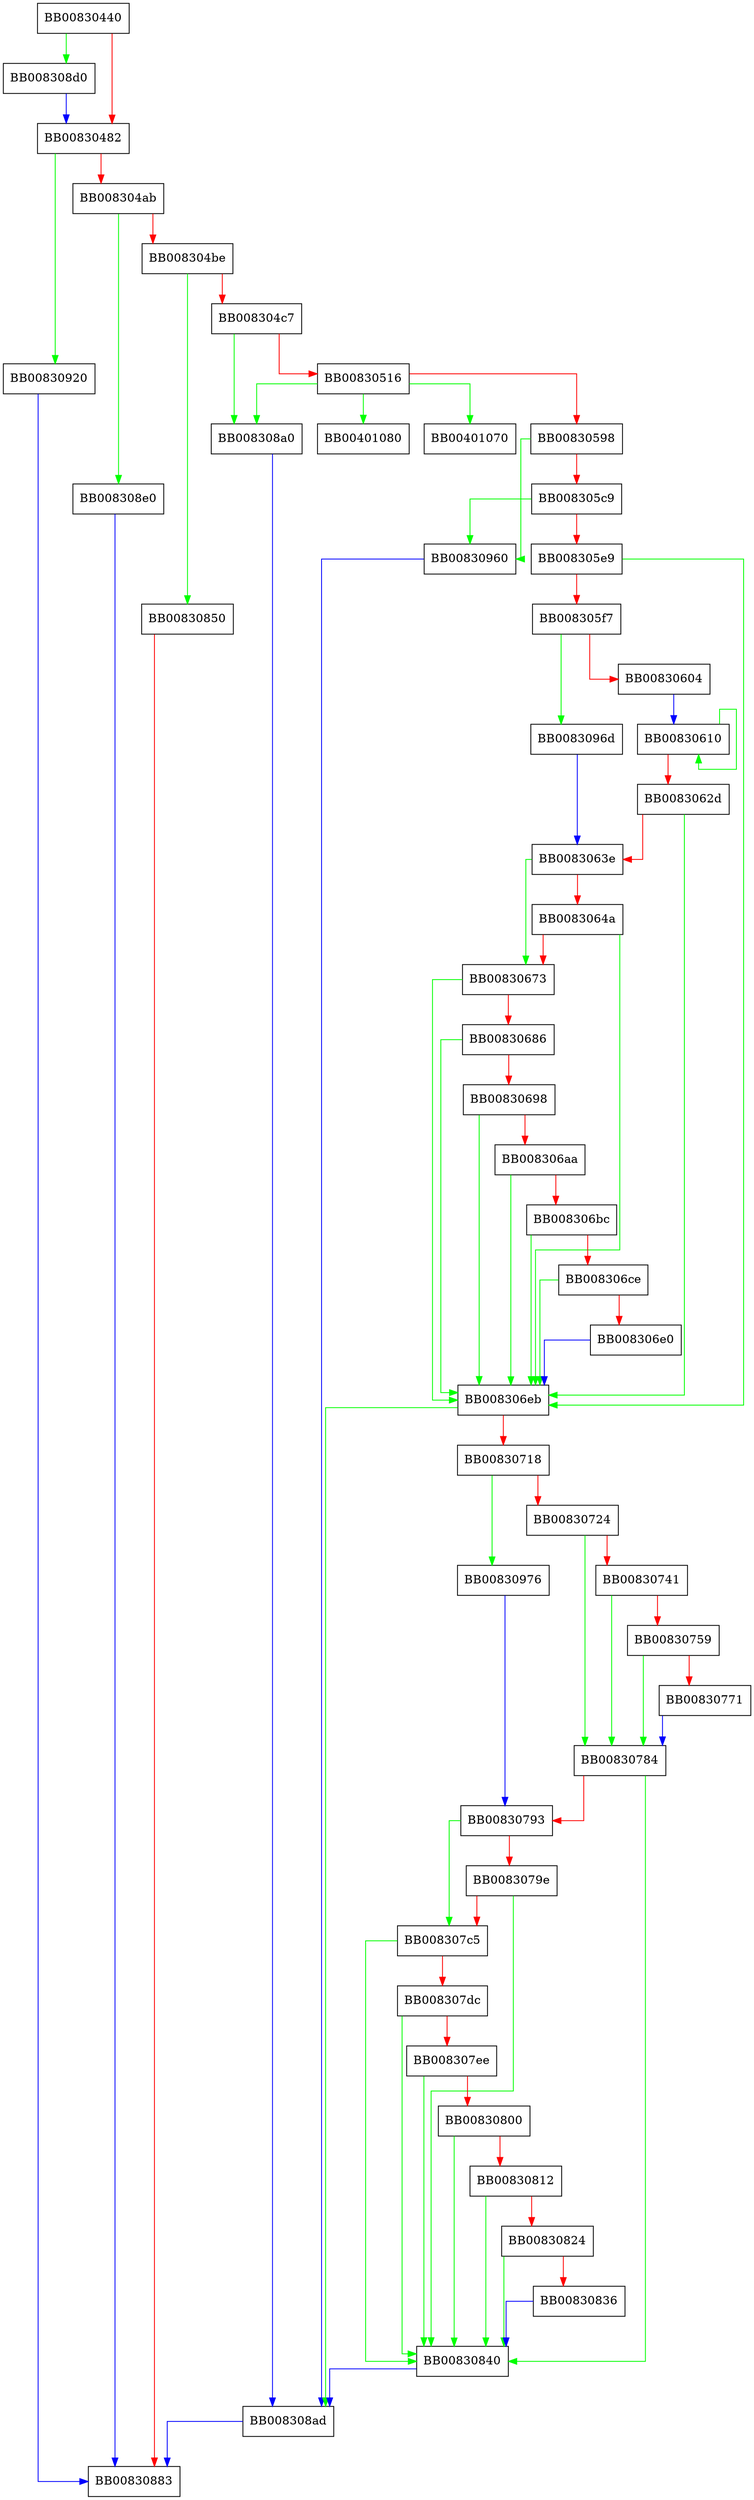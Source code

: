 digraph ossl_rsa_padding_add_PKCS1_OAEP_mgf1_ex {
  node [shape="box"];
  graph [splines=ortho];
  BB00830440 -> BB008308d0 [color="green"];
  BB00830440 -> BB00830482 [color="red"];
  BB00830482 -> BB00830920 [color="green"];
  BB00830482 -> BB008304ab [color="red"];
  BB008304ab -> BB008308e0 [color="green"];
  BB008304ab -> BB008304be [color="red"];
  BB008304be -> BB00830850 [color="green"];
  BB008304be -> BB008304c7 [color="red"];
  BB008304c7 -> BB008308a0 [color="green"];
  BB008304c7 -> BB00830516 [color="red"];
  BB00830516 -> BB00401080 [color="green"];
  BB00830516 -> BB00401070 [color="green"];
  BB00830516 -> BB008308a0 [color="green"];
  BB00830516 -> BB00830598 [color="red"];
  BB00830598 -> BB00830960 [color="green"];
  BB00830598 -> BB008305c9 [color="red"];
  BB008305c9 -> BB00830960 [color="green"];
  BB008305c9 -> BB008305e9 [color="red"];
  BB008305e9 -> BB008306eb [color="green"];
  BB008305e9 -> BB008305f7 [color="red"];
  BB008305f7 -> BB0083096d [color="green"];
  BB008305f7 -> BB00830604 [color="red"];
  BB00830604 -> BB00830610 [color="blue"];
  BB00830610 -> BB00830610 [color="green"];
  BB00830610 -> BB0083062d [color="red"];
  BB0083062d -> BB008306eb [color="green"];
  BB0083062d -> BB0083063e [color="red"];
  BB0083063e -> BB00830673 [color="green"];
  BB0083063e -> BB0083064a [color="red"];
  BB0083064a -> BB008306eb [color="green"];
  BB0083064a -> BB00830673 [color="red"];
  BB00830673 -> BB008306eb [color="green"];
  BB00830673 -> BB00830686 [color="red"];
  BB00830686 -> BB008306eb [color="green"];
  BB00830686 -> BB00830698 [color="red"];
  BB00830698 -> BB008306eb [color="green"];
  BB00830698 -> BB008306aa [color="red"];
  BB008306aa -> BB008306eb [color="green"];
  BB008306aa -> BB008306bc [color="red"];
  BB008306bc -> BB008306eb [color="green"];
  BB008306bc -> BB008306ce [color="red"];
  BB008306ce -> BB008306eb [color="green"];
  BB008306ce -> BB008306e0 [color="red"];
  BB008306e0 -> BB008306eb [color="blue"];
  BB008306eb -> BB008308ad [color="green"];
  BB008306eb -> BB00830718 [color="red"];
  BB00830718 -> BB00830976 [color="green"];
  BB00830718 -> BB00830724 [color="red"];
  BB00830724 -> BB00830784 [color="green"];
  BB00830724 -> BB00830741 [color="red"];
  BB00830741 -> BB00830784 [color="green"];
  BB00830741 -> BB00830759 [color="red"];
  BB00830759 -> BB00830784 [color="green"];
  BB00830759 -> BB00830771 [color="red"];
  BB00830771 -> BB00830784 [color="blue"];
  BB00830784 -> BB00830840 [color="green"];
  BB00830784 -> BB00830793 [color="red"];
  BB00830793 -> BB008307c5 [color="green"];
  BB00830793 -> BB0083079e [color="red"];
  BB0083079e -> BB00830840 [color="green"];
  BB0083079e -> BB008307c5 [color="red"];
  BB008307c5 -> BB00830840 [color="green"];
  BB008307c5 -> BB008307dc [color="red"];
  BB008307dc -> BB00830840 [color="green"];
  BB008307dc -> BB008307ee [color="red"];
  BB008307ee -> BB00830840 [color="green"];
  BB008307ee -> BB00830800 [color="red"];
  BB00830800 -> BB00830840 [color="green"];
  BB00830800 -> BB00830812 [color="red"];
  BB00830812 -> BB00830840 [color="green"];
  BB00830812 -> BB00830824 [color="red"];
  BB00830824 -> BB00830840 [color="green"];
  BB00830824 -> BB00830836 [color="red"];
  BB00830836 -> BB00830840 [color="blue"];
  BB00830840 -> BB008308ad [color="blue"];
  BB00830850 -> BB00830883 [color="red"];
  BB008308a0 -> BB008308ad [color="blue"];
  BB008308ad -> BB00830883 [color="blue"];
  BB008308d0 -> BB00830482 [color="blue"];
  BB008308e0 -> BB00830883 [color="blue"];
  BB00830920 -> BB00830883 [color="blue"];
  BB00830960 -> BB008308ad [color="blue"];
  BB0083096d -> BB0083063e [color="blue"];
  BB00830976 -> BB00830793 [color="blue"];
}